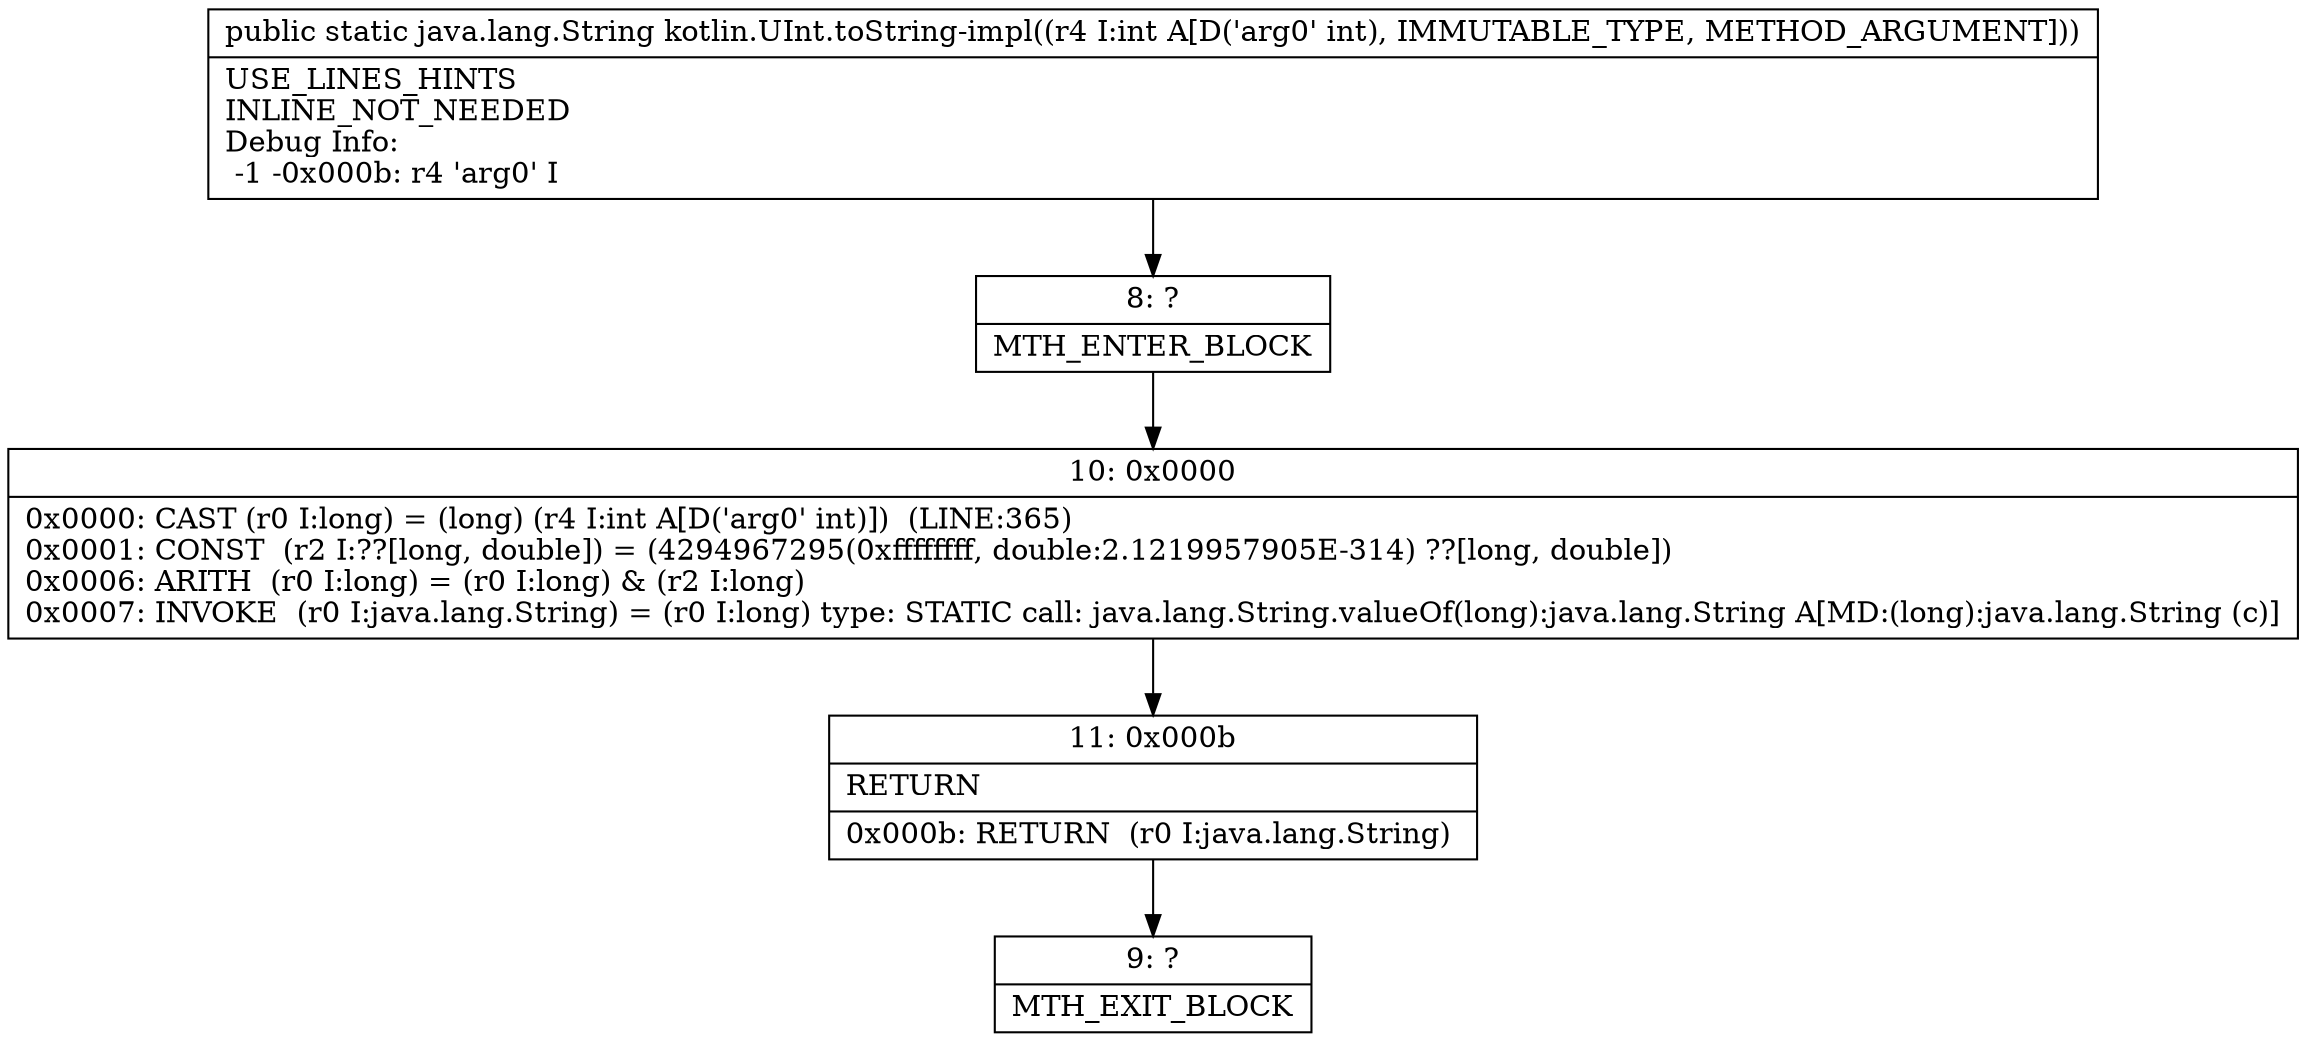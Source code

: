 digraph "CFG forkotlin.UInt.toString\-impl(I)Ljava\/lang\/String;" {
Node_8 [shape=record,label="{8\:\ ?|MTH_ENTER_BLOCK\l}"];
Node_10 [shape=record,label="{10\:\ 0x0000|0x0000: CAST (r0 I:long) = (long) (r4 I:int A[D('arg0' int)])  (LINE:365)\l0x0001: CONST  (r2 I:??[long, double]) = (4294967295(0xffffffff, double:2.1219957905E\-314) ??[long, double]) \l0x0006: ARITH  (r0 I:long) = (r0 I:long) & (r2 I:long) \l0x0007: INVOKE  (r0 I:java.lang.String) = (r0 I:long) type: STATIC call: java.lang.String.valueOf(long):java.lang.String A[MD:(long):java.lang.String (c)]\l}"];
Node_11 [shape=record,label="{11\:\ 0x000b|RETURN\l|0x000b: RETURN  (r0 I:java.lang.String) \l}"];
Node_9 [shape=record,label="{9\:\ ?|MTH_EXIT_BLOCK\l}"];
MethodNode[shape=record,label="{public static java.lang.String kotlin.UInt.toString\-impl((r4 I:int A[D('arg0' int), IMMUTABLE_TYPE, METHOD_ARGUMENT]))  | USE_LINES_HINTS\lINLINE_NOT_NEEDED\lDebug Info:\l  \-1 \-0x000b: r4 'arg0' I\l}"];
MethodNode -> Node_8;Node_8 -> Node_10;
Node_10 -> Node_11;
Node_11 -> Node_9;
}

